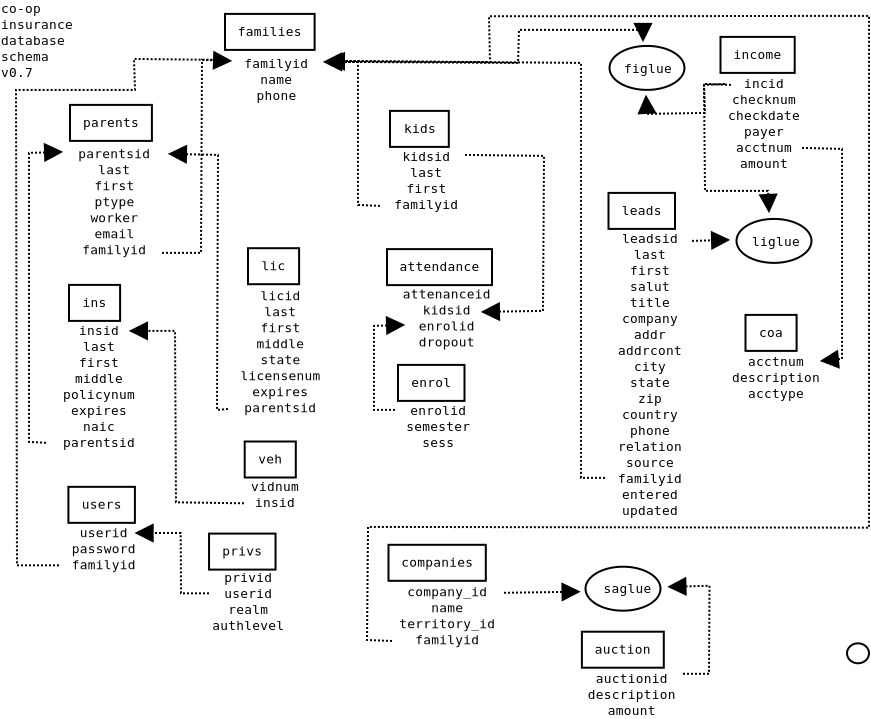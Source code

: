 <?xml version="1.0"?>
<dia:diagram xmlns:dia="http://www.lysator.liu.se/~alla/dia/">
  <dia:layer name="Background" visible="true">
    <dia:object type="ER - Entity" version="0" id="O0">
      <dia:attribute name="obj_pos">
        <dia:point val="19.75,5.65"/>
      </dia:attribute>
      <dia:attribute name="obj_bb">
        <dia:rectangle val="19.7,5.6;23.339,7.5"/>
      </dia:attribute>
      <dia:attribute name="elem_corner">
        <dia:point val="19.75,5.65"/>
      </dia:attribute>
      <dia:attribute name="elem_width">
        <dia:real val="3.539"/>
      </dia:attribute>
      <dia:attribute name="elem_height">
        <dia:real val="1.8"/>
      </dia:attribute>
      <dia:attribute name="border_width">
        <dia:real val="0.1"/>
      </dia:attribute>
      <dia:attribute name="border_color">
        <dia:color val="#000000"/>
      </dia:attribute>
      <dia:attribute name="inner_color">
        <dia:color val="#ffffff"/>
      </dia:attribute>
      <dia:attribute name="name">
        <dia:string>#kids#</dia:string>
      </dia:attribute>
      <dia:attribute name="weak">
        <dia:boolean val="false"/>
      </dia:attribute>
    </dia:object>
    <dia:object type="ER - Entity" version="0" id="O1">
      <dia:attribute name="obj_pos">
        <dia:point val="3.75,5.35"/>
      </dia:attribute>
      <dia:attribute name="obj_bb">
        <dia:rectangle val="3.7,5.3;8.794,7.2"/>
      </dia:attribute>
      <dia:attribute name="elem_corner">
        <dia:point val="3.75,5.35"/>
      </dia:attribute>
      <dia:attribute name="elem_width">
        <dia:real val="4.994"/>
      </dia:attribute>
      <dia:attribute name="elem_height">
        <dia:real val="1.8"/>
      </dia:attribute>
      <dia:attribute name="border_width">
        <dia:real val="0.1"/>
      </dia:attribute>
      <dia:attribute name="border_color">
        <dia:color val="#000000"/>
      </dia:attribute>
      <dia:attribute name="inner_color">
        <dia:color val="#ffffff"/>
      </dia:attribute>
      <dia:attribute name="name">
        <dia:string>#parents#</dia:string>
      </dia:attribute>
      <dia:attribute name="weak">
        <dia:boolean val="false"/>
      </dia:attribute>
    </dia:object>
    <dia:object type="ER - Entity" version="0" id="O2">
      <dia:attribute name="obj_pos">
        <dia:point val="3.7,14.35"/>
      </dia:attribute>
      <dia:attribute name="obj_bb">
        <dia:rectangle val="3.65,14.3;6.804,16.2"/>
      </dia:attribute>
      <dia:attribute name="elem_corner">
        <dia:point val="3.7,14.35"/>
      </dia:attribute>
      <dia:attribute name="elem_width">
        <dia:real val="3.054"/>
      </dia:attribute>
      <dia:attribute name="elem_height">
        <dia:real val="1.8"/>
      </dia:attribute>
      <dia:attribute name="border_width">
        <dia:real val="0.1"/>
      </dia:attribute>
      <dia:attribute name="border_color">
        <dia:color val="#000000"/>
      </dia:attribute>
      <dia:attribute name="inner_color">
        <dia:color val="#ffffff"/>
      </dia:attribute>
      <dia:attribute name="name">
        <dia:string>#ins#</dia:string>
      </dia:attribute>
      <dia:attribute name="weak">
        <dia:boolean val="false"/>
      </dia:attribute>
    </dia:object>
    <dia:object type="ER - Entity" version="0" id="O3">
      <dia:attribute name="obj_pos">
        <dia:point val="12.65,12.515"/>
      </dia:attribute>
      <dia:attribute name="obj_bb">
        <dia:rectangle val="12.6,12.466;15.754,14.366"/>
      </dia:attribute>
      <dia:attribute name="elem_corner">
        <dia:point val="12.65,12.515"/>
      </dia:attribute>
      <dia:attribute name="elem_width">
        <dia:real val="3.054"/>
      </dia:attribute>
      <dia:attribute name="elem_height">
        <dia:real val="1.8"/>
      </dia:attribute>
      <dia:attribute name="border_width">
        <dia:real val="0.1"/>
      </dia:attribute>
      <dia:attribute name="border_color">
        <dia:color val="#000000"/>
      </dia:attribute>
      <dia:attribute name="inner_color">
        <dia:color val="#ffffff"/>
      </dia:attribute>
      <dia:attribute name="name">
        <dia:string>#lic#</dia:string>
      </dia:attribute>
      <dia:attribute name="weak">
        <dia:boolean val="false"/>
      </dia:attribute>
    </dia:object>
    <dia:object type="ER - Entity" version="0" id="O4">
      <dia:attribute name="obj_pos">
        <dia:point val="20.15,18.35"/>
      </dia:attribute>
      <dia:attribute name="obj_bb">
        <dia:rectangle val="20.1,18.3;24.224,20.2"/>
      </dia:attribute>
      <dia:attribute name="elem_corner">
        <dia:point val="20.15,18.35"/>
      </dia:attribute>
      <dia:attribute name="elem_width">
        <dia:real val="4.024"/>
      </dia:attribute>
      <dia:attribute name="elem_height">
        <dia:real val="1.8"/>
      </dia:attribute>
      <dia:attribute name="border_width">
        <dia:real val="0.1"/>
      </dia:attribute>
      <dia:attribute name="border_color">
        <dia:color val="#000000"/>
      </dia:attribute>
      <dia:attribute name="inner_color">
        <dia:color val="#ffffff"/>
      </dia:attribute>
      <dia:attribute name="name">
        <dia:string>#enrol#</dia:string>
      </dia:attribute>
      <dia:attribute name="weak">
        <dia:boolean val="false"/>
      </dia:attribute>
    </dia:object>
    <dia:object type="ER - Entity" version="0" id="O5">
      <dia:attribute name="obj_pos">
        <dia:point val="11.5,0.8"/>
      </dia:attribute>
      <dia:attribute name="obj_bb">
        <dia:rectangle val="11.45,0.75;17.028,2.65"/>
      </dia:attribute>
      <dia:attribute name="elem_corner">
        <dia:point val="11.5,0.8"/>
      </dia:attribute>
      <dia:attribute name="elem_width">
        <dia:real val="5.478"/>
      </dia:attribute>
      <dia:attribute name="elem_height">
        <dia:real val="1.8"/>
      </dia:attribute>
      <dia:attribute name="border_width">
        <dia:real val="0.1"/>
      </dia:attribute>
      <dia:attribute name="border_color">
        <dia:color val="#000000"/>
      </dia:attribute>
      <dia:attribute name="inner_color">
        <dia:color val="#ffffff"/>
      </dia:attribute>
      <dia:attribute name="name">
        <dia:string>#families#</dia:string>
      </dia:attribute>
      <dia:attribute name="weak">
        <dia:boolean val="false"/>
      </dia:attribute>
    </dia:object>
    <dia:object type="Standard - Text" version="0" id="O6">
      <dia:attribute name="obj_pos">
        <dia:point val="4.8,16.2"/>
      </dia:attribute>
      <dia:attribute name="obj_bb">
        <dia:rectangle val="4.75,15.583;4.8,16.383"/>
      </dia:attribute>
      <dia:attribute name="text">
        <dia:composite type="text">
          <dia:attribute name="string">
            <dia:string>##</dia:string>
          </dia:attribute>
          <dia:attribute name="font">
            <dia:font name="Courier"/>
          </dia:attribute>
          <dia:attribute name="height">
            <dia:real val="0.8"/>
          </dia:attribute>
          <dia:attribute name="pos">
            <dia:point val="4.8,16.2"/>
          </dia:attribute>
          <dia:attribute name="color">
            <dia:color val="#000000"/>
          </dia:attribute>
          <dia:attribute name="alignment">
            <dia:enum val="1"/>
          </dia:attribute>
        </dia:composite>
      </dia:attribute>
    </dia:object>
    <dia:object type="Standard - Text" version="0" id="O7">
      <dia:attribute name="obj_pos">
        <dia:point val="5.227,16.15"/>
      </dia:attribute>
      <dia:attribute name="obj_bb">
        <dia:rectangle val="5.177,15.533;5.227,16.333"/>
      </dia:attribute>
      <dia:attribute name="text">
        <dia:composite type="text">
          <dia:attribute name="string">
            <dia:string>##</dia:string>
          </dia:attribute>
          <dia:attribute name="font">
            <dia:font name="Courier"/>
          </dia:attribute>
          <dia:attribute name="height">
            <dia:real val="0.8"/>
          </dia:attribute>
          <dia:attribute name="pos">
            <dia:point val="5.227,16.15"/>
          </dia:attribute>
          <dia:attribute name="color">
            <dia:color val="#000000"/>
          </dia:attribute>
          <dia:attribute name="alignment">
            <dia:enum val="1"/>
          </dia:attribute>
        </dia:composite>
      </dia:attribute>
      <dia:connections>
        <dia:connection handle="0" to="O2" connection="6"/>
      </dia:connections>
    </dia:object>
    <dia:object type="Standard - Text" version="0" id="O8">
      <dia:attribute name="obj_pos">
        <dia:point val="5.2,16.85"/>
      </dia:attribute>
      <dia:attribute name="obj_bb">
        <dia:rectangle val="2.868,16.233;7.482,22.633"/>
      </dia:attribute>
      <dia:attribute name="text">
        <dia:composite type="text">
          <dia:attribute name="string">
            <dia:string>#insid
last
first
middle
policynum
expires
naic
parentsid#</dia:string>
          </dia:attribute>
          <dia:attribute name="font">
            <dia:font name="Courier"/>
          </dia:attribute>
          <dia:attribute name="height">
            <dia:real val="0.8"/>
          </dia:attribute>
          <dia:attribute name="pos">
            <dia:point val="5.2,16.85"/>
          </dia:attribute>
          <dia:attribute name="color">
            <dia:color val="#000000"/>
          </dia:attribute>
          <dia:attribute name="alignment">
            <dia:enum val="1"/>
          </dia:attribute>
        </dia:composite>
      </dia:attribute>
    </dia:object>
    <dia:object type="Standard - Text" version="0" id="O9">
      <dia:attribute name="obj_pos">
        <dia:point val="14.268,15.116"/>
      </dia:attribute>
      <dia:attribute name="obj_bb">
        <dia:rectangle val="11.694,14.498;16.792,20.898"/>
      </dia:attribute>
      <dia:attribute name="text">
        <dia:composite type="text">
          <dia:attribute name="string">
            <dia:string>#licid
last
first
middle
state
licensenum
expires
parentsid#</dia:string>
          </dia:attribute>
          <dia:attribute name="font">
            <dia:font name="Courier"/>
          </dia:attribute>
          <dia:attribute name="height">
            <dia:real val="0.8"/>
          </dia:attribute>
          <dia:attribute name="pos">
            <dia:point val="14.268,15.116"/>
          </dia:attribute>
          <dia:attribute name="color">
            <dia:color val="#000000"/>
          </dia:attribute>
          <dia:attribute name="alignment">
            <dia:enum val="1"/>
          </dia:attribute>
        </dia:composite>
      </dia:attribute>
    </dia:object>
    <dia:object type="Standard - Text" version="0" id="O10">
      <dia:attribute name="obj_pos">
        <dia:point val="22.168,20.85"/>
      </dia:attribute>
      <dia:attribute name="obj_bb">
        <dia:rectangle val="20.079,20.233;24.208,22.633"/>
      </dia:attribute>
      <dia:attribute name="text">
        <dia:composite type="text">
          <dia:attribute name="string">
            <dia:string>#enrolid
semester
sess#</dia:string>
          </dia:attribute>
          <dia:attribute name="font">
            <dia:font name="Courier"/>
          </dia:attribute>
          <dia:attribute name="height">
            <dia:real val="0.8"/>
          </dia:attribute>
          <dia:attribute name="pos">
            <dia:point val="22.168,20.85"/>
          </dia:attribute>
          <dia:attribute name="color">
            <dia:color val="#000000"/>
          </dia:attribute>
          <dia:attribute name="alignment">
            <dia:enum val="1"/>
          </dia:attribute>
        </dia:composite>
      </dia:attribute>
    </dia:object>
    <dia:object type="Standard - Text" version="0" id="O11">
      <dia:attribute name="obj_pos">
        <dia:point val="21.568,8.15"/>
      </dia:attribute>
      <dia:attribute name="obj_bb">
        <dia:rectangle val="19.529,7.533;23.608,10.733"/>
      </dia:attribute>
      <dia:attribute name="text">
        <dia:composite type="text">
          <dia:attribute name="string">
            <dia:string>#kidsid
last
first
familyid#</dia:string>
          </dia:attribute>
          <dia:attribute name="font">
            <dia:font name="Courier"/>
          </dia:attribute>
          <dia:attribute name="height">
            <dia:real val="0.8"/>
          </dia:attribute>
          <dia:attribute name="pos">
            <dia:point val="21.568,8.15"/>
          </dia:attribute>
          <dia:attribute name="color">
            <dia:color val="#000000"/>
          </dia:attribute>
          <dia:attribute name="alignment">
            <dia:enum val="1"/>
          </dia:attribute>
        </dia:composite>
      </dia:attribute>
    </dia:object>
    <dia:object type="Standard - Text" version="0" id="O12">
      <dia:attribute name="obj_pos">
        <dia:point val="12.718,2.65"/>
      </dia:attribute>
      <dia:attribute name="obj_bb">
        <dia:rectangle val="12.668,2.033;12.718,2.833"/>
      </dia:attribute>
      <dia:attribute name="text">
        <dia:composite type="text">
          <dia:attribute name="string">
            <dia:string>##</dia:string>
          </dia:attribute>
          <dia:attribute name="font">
            <dia:font name="Courier"/>
          </dia:attribute>
          <dia:attribute name="height">
            <dia:real val="0.8"/>
          </dia:attribute>
          <dia:attribute name="pos">
            <dia:point val="12.718,2.65"/>
          </dia:attribute>
          <dia:attribute name="color">
            <dia:color val="#000000"/>
          </dia:attribute>
          <dia:attribute name="alignment">
            <dia:enum val="1"/>
          </dia:attribute>
        </dia:composite>
      </dia:attribute>
    </dia:object>
    <dia:object type="Standard - Text" version="0" id="O13">
      <dia:attribute name="obj_pos">
        <dia:point val="14.068,3.5"/>
      </dia:attribute>
      <dia:attribute name="obj_bb">
        <dia:rectangle val="11.979,2.883;16.108,5.283"/>
      </dia:attribute>
      <dia:attribute name="text">
        <dia:composite type="text">
          <dia:attribute name="string">
            <dia:string>#familyid
name
phone#</dia:string>
          </dia:attribute>
          <dia:attribute name="font">
            <dia:font name="Courier"/>
          </dia:attribute>
          <dia:attribute name="height">
            <dia:real val="0.8"/>
          </dia:attribute>
          <dia:attribute name="pos">
            <dia:point val="14.068,3.5"/>
          </dia:attribute>
          <dia:attribute name="color">
            <dia:color val="#000000"/>
          </dia:attribute>
          <dia:attribute name="alignment">
            <dia:enum val="1"/>
          </dia:attribute>
        </dia:composite>
      </dia:attribute>
    </dia:object>
    <dia:object type="Standard - Text" version="0" id="O14">
      <dia:attribute name="obj_pos">
        <dia:point val="5.968,8.016"/>
      </dia:attribute>
      <dia:attribute name="obj_bb">
        <dia:rectangle val="3.637,7.398;8.25,12.998"/>
      </dia:attribute>
      <dia:attribute name="text">
        <dia:composite type="text">
          <dia:attribute name="string">
            <dia:string>#parentsid
last
first
ptype
worker
email
familyid#</dia:string>
          </dia:attribute>
          <dia:attribute name="font">
            <dia:font name="Courier"/>
          </dia:attribute>
          <dia:attribute name="height">
            <dia:real val="0.8"/>
          </dia:attribute>
          <dia:attribute name="pos">
            <dia:point val="5.968,8.016"/>
          </dia:attribute>
          <dia:attribute name="color">
            <dia:color val="#000000"/>
          </dia:attribute>
          <dia:attribute name="alignment">
            <dia:enum val="1"/>
          </dia:attribute>
        </dia:composite>
      </dia:attribute>
    </dia:object>
    <dia:object type="Standard - PolyLine" version="0" id="O15">
      <dia:attribute name="obj_pos">
        <dia:point val="8.35,12.75"/>
      </dia:attribute>
      <dia:attribute name="obj_bb">
        <dia:rectangle val="8.3,2.35;11.85,12.8"/>
      </dia:attribute>
      <dia:attribute name="poly_points">
        <dia:point val="8.35,12.75"/>
        <dia:point val="10.3,12.75"/>
        <dia:point val="10.35,3.1"/>
        <dia:point val="11.8,3.15"/>
      </dia:attribute>
      <dia:attribute name="line_style">
        <dia:enum val="4"/>
      </dia:attribute>
      <dia:attribute name="end_arrow">
        <dia:enum val="3"/>
      </dia:attribute>
      <dia:attribute name="end_arrow_length">
        <dia:real val="0.8"/>
      </dia:attribute>
      <dia:attribute name="end_arrow_width">
        <dia:real val="0.8"/>
      </dia:attribute>
    </dia:object>
    <dia:object type="Standard - PolyLine" version="0" id="O16">
      <dia:attribute name="obj_pos">
        <dia:point val="16.45,3.2"/>
      </dia:attribute>
      <dia:attribute name="obj_bb">
        <dia:rectangle val="16.4,2.4;19.3,10.45"/>
      </dia:attribute>
      <dia:attribute name="poly_points">
        <dia:point val="16.45,3.2"/>
        <dia:point val="18.15,3.2"/>
        <dia:point val="18.15,10.35"/>
        <dia:point val="19.25,10.4"/>
      </dia:attribute>
      <dia:attribute name="line_style">
        <dia:enum val="4"/>
      </dia:attribute>
      <dia:attribute name="start_arrow">
        <dia:enum val="3"/>
      </dia:attribute>
      <dia:attribute name="start_arrow_length">
        <dia:real val="0.8"/>
      </dia:attribute>
      <dia:attribute name="start_arrow_width">
        <dia:real val="0.8"/>
      </dia:attribute>
    </dia:object>
    <dia:object type="Standard - Text" version="0" id="O17">
      <dia:attribute name="obj_pos">
        <dia:point val="5.05,7.6"/>
      </dia:attribute>
      <dia:attribute name="obj_bb">
        <dia:rectangle val="5,6.983;5.05,7.783"/>
      </dia:attribute>
      <dia:attribute name="text">
        <dia:composite type="text">
          <dia:attribute name="string">
            <dia:string>##</dia:string>
          </dia:attribute>
          <dia:attribute name="font">
            <dia:font name="Courier"/>
          </dia:attribute>
          <dia:attribute name="height">
            <dia:real val="0.8"/>
          </dia:attribute>
          <dia:attribute name="pos">
            <dia:point val="5.05,7.6"/>
          </dia:attribute>
          <dia:attribute name="color">
            <dia:color val="#000000"/>
          </dia:attribute>
          <dia:attribute name="alignment">
            <dia:enum val="1"/>
          </dia:attribute>
        </dia:composite>
      </dia:attribute>
    </dia:object>
    <dia:object type="Standard - PolyLine" version="0" id="O18">
      <dia:attribute name="obj_pos">
        <dia:point val="3.35,7.7"/>
      </dia:attribute>
      <dia:attribute name="obj_bb">
        <dia:rectangle val="1.65,6.9;3.4,22.3"/>
      </dia:attribute>
      <dia:attribute name="poly_points">
        <dia:point val="3.35,7.7"/>
        <dia:point val="1.7,7.75"/>
        <dia:point val="1.7,22.2"/>
        <dia:point val="2.65,22.25"/>
      </dia:attribute>
      <dia:attribute name="line_style">
        <dia:enum val="4"/>
      </dia:attribute>
      <dia:attribute name="start_arrow">
        <dia:enum val="3"/>
      </dia:attribute>
      <dia:attribute name="start_arrow_length">
        <dia:real val="0.8"/>
      </dia:attribute>
      <dia:attribute name="start_arrow_width">
        <dia:real val="0.8"/>
      </dia:attribute>
    </dia:object>
    <dia:object type="ER - Entity" version="0" id="O19">
      <dia:attribute name="obj_pos">
        <dia:point val="12.485,22.18"/>
      </dia:attribute>
      <dia:attribute name="obj_bb">
        <dia:rectangle val="12.435,22.13;15.589,24.03"/>
      </dia:attribute>
      <dia:attribute name="elem_corner">
        <dia:point val="12.485,22.18"/>
      </dia:attribute>
      <dia:attribute name="elem_width">
        <dia:real val="3.054"/>
      </dia:attribute>
      <dia:attribute name="elem_height">
        <dia:real val="1.8"/>
      </dia:attribute>
      <dia:attribute name="border_width">
        <dia:real val="0.1"/>
      </dia:attribute>
      <dia:attribute name="border_color">
        <dia:color val="#000000"/>
      </dia:attribute>
      <dia:attribute name="inner_color">
        <dia:color val="#ffffff"/>
      </dia:attribute>
      <dia:attribute name="name">
        <dia:string>#veh#</dia:string>
      </dia:attribute>
      <dia:attribute name="weak">
        <dia:boolean val="false"/>
      </dia:attribute>
    </dia:object>
    <dia:object type="Standard - Text" version="0" id="O20">
      <dia:attribute name="obj_pos">
        <dia:point val="14,24.65"/>
      </dia:attribute>
      <dia:attribute name="obj_bb">
        <dia:rectangle val="12.396,24.033;15.554,25.633"/>
      </dia:attribute>
      <dia:attribute name="text">
        <dia:composite type="text">
          <dia:attribute name="string">
            <dia:string>#vidnum
insid#</dia:string>
          </dia:attribute>
          <dia:attribute name="font">
            <dia:font name="Courier"/>
          </dia:attribute>
          <dia:attribute name="height">
            <dia:real val="0.8"/>
          </dia:attribute>
          <dia:attribute name="pos">
            <dia:point val="14,24.65"/>
          </dia:attribute>
          <dia:attribute name="color">
            <dia:color val="#000000"/>
          </dia:attribute>
          <dia:attribute name="alignment">
            <dia:enum val="1"/>
          </dia:attribute>
        </dia:composite>
      </dia:attribute>
    </dia:object>
    <dia:object type="Standard - PolyLine" version="0" id="O21">
      <dia:attribute name="obj_pos">
        <dia:point val="20.45,16.35"/>
      </dia:attribute>
      <dia:attribute name="obj_bb">
        <dia:rectangle val="18.9,15.55;20.5,20.65"/>
      </dia:attribute>
      <dia:attribute name="poly_points">
        <dia:point val="20.45,16.35"/>
        <dia:point val="18.95,16.4"/>
        <dia:point val="18.95,20.6"/>
        <dia:point val="20,20.6"/>
      </dia:attribute>
      <dia:attribute name="line_style">
        <dia:enum val="4"/>
      </dia:attribute>
      <dia:attribute name="start_arrow">
        <dia:enum val="3"/>
      </dia:attribute>
      <dia:attribute name="start_arrow_length">
        <dia:real val="0.8"/>
      </dia:attribute>
      <dia:attribute name="start_arrow_width">
        <dia:real val="0.8"/>
      </dia:attribute>
    </dia:object>
    <dia:object type="Standard - PolyLine" version="0" id="O22">
      <dia:attribute name="obj_pos">
        <dia:point val="23.5,7.85"/>
      </dia:attribute>
      <dia:attribute name="obj_bb">
        <dia:rectangle val="23.45,7.8;27.5,16.5"/>
      </dia:attribute>
      <dia:attribute name="poly_points">
        <dia:point val="23.5,7.85"/>
        <dia:point val="27.45,7.9"/>
        <dia:point val="27.4,15.65"/>
        <dia:point val="24.35,15.7"/>
      </dia:attribute>
      <dia:attribute name="line_style">
        <dia:enum val="4"/>
      </dia:attribute>
      <dia:attribute name="end_arrow">
        <dia:enum val="3"/>
      </dia:attribute>
      <dia:attribute name="end_arrow_length">
        <dia:real val="0.8"/>
      </dia:attribute>
      <dia:attribute name="end_arrow_width">
        <dia:real val="0.8"/>
      </dia:attribute>
    </dia:object>
    <dia:object type="Standard - PolyLine" version="0" id="O23">
      <dia:attribute name="obj_pos">
        <dia:point val="12.45,25.27"/>
      </dia:attribute>
      <dia:attribute name="obj_bb">
        <dia:rectangle val="6.7,15.85;12.5,25.32"/>
      </dia:attribute>
      <dia:attribute name="poly_points">
        <dia:point val="12.45,25.27"/>
        <dia:point val="9.05,25.22"/>
        <dia:point val="9,16.65"/>
        <dia:point val="6.75,16.65"/>
      </dia:attribute>
      <dia:attribute name="line_style">
        <dia:enum val="4"/>
      </dia:attribute>
      <dia:attribute name="end_arrow">
        <dia:enum val="3"/>
      </dia:attribute>
      <dia:attribute name="end_arrow_length">
        <dia:real val="0.8"/>
      </dia:attribute>
      <dia:attribute name="end_arrow_width">
        <dia:real val="0.8"/>
      </dia:attribute>
    </dia:object>
    <dia:object type="Standard - PolyLine" version="0" id="O24">
      <dia:attribute name="obj_pos">
        <dia:point val="8.7,7.8"/>
      </dia:attribute>
      <dia:attribute name="obj_bb">
        <dia:rectangle val="8.65,7.0;11.75,20.654"/>
      </dia:attribute>
      <dia:attribute name="poly_points">
        <dia:point val="8.7,7.8"/>
        <dia:point val="11.15,7.85"/>
        <dia:point val="11.1,20.6"/>
        <dia:point val="11.7,20.55"/>
      </dia:attribute>
      <dia:attribute name="line_style">
        <dia:enum val="4"/>
      </dia:attribute>
      <dia:attribute name="start_arrow">
        <dia:enum val="3"/>
      </dia:attribute>
      <dia:attribute name="start_arrow_length">
        <dia:real val="0.8"/>
      </dia:attribute>
      <dia:attribute name="start_arrow_width">
        <dia:real val="0.8"/>
      </dia:attribute>
    </dia:object>
    <dia:object type="Standard - Text" version="0" id="O25">
      <dia:attribute name="obj_pos">
        <dia:point val="0.3,0.75"/>
      </dia:attribute>
      <dia:attribute name="obj_bb">
        <dia:rectangle val="0.3,0.133;4.863,4.133"/>
      </dia:attribute>
      <dia:attribute name="text">
        <dia:composite type="text">
          <dia:attribute name="string">
            <dia:string>#co-op
insurance
database
schema
v0.7#</dia:string>
          </dia:attribute>
          <dia:attribute name="font">
            <dia:font name="Courier"/>
          </dia:attribute>
          <dia:attribute name="height">
            <dia:real val="0.8"/>
          </dia:attribute>
          <dia:attribute name="pos">
            <dia:point val="0.3,0.75"/>
          </dia:attribute>
          <dia:attribute name="color">
            <dia:color val="#000000"/>
          </dia:attribute>
          <dia:attribute name="alignment">
            <dia:enum val="0"/>
          </dia:attribute>
        </dia:composite>
      </dia:attribute>
    </dia:object>
    <dia:object type="ER - Entity" version="0" id="O26">
      <dia:attribute name="obj_pos">
        <dia:point val="37.525,15.85"/>
      </dia:attribute>
      <dia:attribute name="obj_bb">
        <dia:rectangle val="37.475,15.8;40.629,17.7"/>
      </dia:attribute>
      <dia:attribute name="elem_corner">
        <dia:point val="37.525,15.85"/>
      </dia:attribute>
      <dia:attribute name="elem_width">
        <dia:real val="3.054"/>
      </dia:attribute>
      <dia:attribute name="elem_height">
        <dia:real val="1.8"/>
      </dia:attribute>
      <dia:attribute name="border_width">
        <dia:real val="0.1"/>
      </dia:attribute>
      <dia:attribute name="border_color">
        <dia:color val="#000000"/>
      </dia:attribute>
      <dia:attribute name="inner_color">
        <dia:color val="#ffffff"/>
      </dia:attribute>
      <dia:attribute name="name">
        <dia:string>#coa#</dia:string>
      </dia:attribute>
      <dia:attribute name="weak">
        <dia:boolean val="false"/>
      </dia:attribute>
    </dia:object>
    <dia:object type="ER - Entity" version="0" id="O27">
      <dia:attribute name="obj_pos">
        <dia:point val="30.675,9.75"/>
      </dia:attribute>
      <dia:attribute name="obj_bb">
        <dia:rectangle val="30.625,9.7;34.749,11.6"/>
      </dia:attribute>
      <dia:attribute name="elem_corner">
        <dia:point val="30.675,9.75"/>
      </dia:attribute>
      <dia:attribute name="elem_width">
        <dia:real val="4.024"/>
      </dia:attribute>
      <dia:attribute name="elem_height">
        <dia:real val="1.8"/>
      </dia:attribute>
      <dia:attribute name="border_width">
        <dia:real val="0.1"/>
      </dia:attribute>
      <dia:attribute name="border_color">
        <dia:color val="#000000"/>
      </dia:attribute>
      <dia:attribute name="inner_color">
        <dia:color val="#ffffff"/>
      </dia:attribute>
      <dia:attribute name="name">
        <dia:string>#leads#</dia:string>
      </dia:attribute>
      <dia:attribute name="weak">
        <dia:boolean val="false"/>
      </dia:attribute>
    </dia:object>
    <dia:object type="ER - Entity" version="0" id="O28">
      <dia:attribute name="obj_pos">
        <dia:point val="36.275,1.95"/>
      </dia:attribute>
      <dia:attribute name="obj_bb">
        <dia:rectangle val="36.225,1.9;40.834,3.8"/>
      </dia:attribute>
      <dia:attribute name="elem_corner">
        <dia:point val="36.275,1.95"/>
      </dia:attribute>
      <dia:attribute name="elem_width">
        <dia:real val="4.509"/>
      </dia:attribute>
      <dia:attribute name="elem_height">
        <dia:real val="1.8"/>
      </dia:attribute>
      <dia:attribute name="border_width">
        <dia:real val="0.1"/>
      </dia:attribute>
      <dia:attribute name="border_color">
        <dia:color val="#000000"/>
      </dia:attribute>
      <dia:attribute name="inner_color">
        <dia:color val="#ffffff"/>
      </dia:attribute>
      <dia:attribute name="name">
        <dia:string>#income#</dia:string>
      </dia:attribute>
      <dia:attribute name="weak">
        <dia:boolean val="false"/>
      </dia:attribute>
    </dia:object>
    <dia:object type="Standard - Text" version="0" id="O29">
      <dia:attribute name="obj_pos">
        <dia:point val="33.1,15.05"/>
      </dia:attribute>
      <dia:attribute name="obj_bb">
        <dia:rectangle val="33.05,14.433;33.1,15.233"/>
      </dia:attribute>
      <dia:attribute name="text">
        <dia:composite type="text">
          <dia:attribute name="string">
            <dia:string>##</dia:string>
          </dia:attribute>
          <dia:attribute name="font">
            <dia:font name="Courier"/>
          </dia:attribute>
          <dia:attribute name="height">
            <dia:real val="0.8"/>
          </dia:attribute>
          <dia:attribute name="pos">
            <dia:point val="33.1,15.05"/>
          </dia:attribute>
          <dia:attribute name="color">
            <dia:color val="#000000"/>
          </dia:attribute>
          <dia:attribute name="alignment">
            <dia:enum val="1"/>
          </dia:attribute>
        </dia:composite>
      </dia:attribute>
    </dia:object>
    <dia:object type="Standard - Text" version="0" id="O30">
      <dia:attribute name="obj_pos">
        <dia:point val="38.45,4.5"/>
      </dia:attribute>
      <dia:attribute name="obj_bb">
        <dia:rectangle val="36.118,3.883;40.732,8.683"/>
      </dia:attribute>
      <dia:attribute name="text">
        <dia:composite type="text">
          <dia:attribute name="string">
            <dia:string>#incid
checknum
checkdate
payer
acctnum
amount#</dia:string>
          </dia:attribute>
          <dia:attribute name="font">
            <dia:font name="Courier"/>
          </dia:attribute>
          <dia:attribute name="height">
            <dia:real val="0.8"/>
          </dia:attribute>
          <dia:attribute name="pos">
            <dia:point val="38.45,4.5"/>
          </dia:attribute>
          <dia:attribute name="color">
            <dia:color val="#000000"/>
          </dia:attribute>
          <dia:attribute name="alignment">
            <dia:enum val="1"/>
          </dia:attribute>
        </dia:composite>
      </dia:attribute>
    </dia:object>
    <dia:object type="Standard - Text" version="0" id="O31">
      <dia:attribute name="obj_pos">
        <dia:point val="39.05,18.4"/>
      </dia:attribute>
      <dia:attribute name="obj_bb">
        <dia:rectangle val="36.234,17.783;41.816,20.183"/>
      </dia:attribute>
      <dia:attribute name="text">
        <dia:composite type="text">
          <dia:attribute name="string">
            <dia:string>#acctnum
description
acctype#</dia:string>
          </dia:attribute>
          <dia:attribute name="font">
            <dia:font name="Courier"/>
          </dia:attribute>
          <dia:attribute name="height">
            <dia:real val="0.8"/>
          </dia:attribute>
          <dia:attribute name="pos">
            <dia:point val="39.05,18.4"/>
          </dia:attribute>
          <dia:attribute name="color">
            <dia:color val="#000000"/>
          </dia:attribute>
          <dia:attribute name="alignment">
            <dia:enum val="1"/>
          </dia:attribute>
        </dia:composite>
      </dia:attribute>
    </dia:object>
    <dia:object type="Standard - Ellipse" version="0" id="O32">
      <dia:attribute name="obj_pos">
        <dia:point val="37.075,11.05"/>
      </dia:attribute>
      <dia:attribute name="obj_bb">
        <dia:rectangle val="37.025,11;40.875,13.3"/>
      </dia:attribute>
      <dia:attribute name="elem_corner">
        <dia:point val="37.075,11.05"/>
      </dia:attribute>
      <dia:attribute name="elem_width">
        <dia:real val="3.75"/>
      </dia:attribute>
      <dia:attribute name="elem_height">
        <dia:real val="2.2"/>
      </dia:attribute>
    </dia:object>
    <dia:object type="Standard - Text" version="0" id="O33">
      <dia:attribute name="obj_pos">
        <dia:point val="39.05,12.4"/>
      </dia:attribute>
      <dia:attribute name="obj_bb">
        <dia:rectangle val="37.496,11.783;40.604,12.583"/>
      </dia:attribute>
      <dia:attribute name="text">
        <dia:composite type="text">
          <dia:attribute name="string">
            <dia:string>#liglue#</dia:string>
          </dia:attribute>
          <dia:attribute name="font">
            <dia:font name="Courier"/>
          </dia:attribute>
          <dia:attribute name="height">
            <dia:real val="0.8"/>
          </dia:attribute>
          <dia:attribute name="pos">
            <dia:point val="39.05,12.4"/>
          </dia:attribute>
          <dia:attribute name="color">
            <dia:color val="#000000"/>
          </dia:attribute>
          <dia:attribute name="alignment">
            <dia:enum val="1"/>
          </dia:attribute>
        </dia:composite>
      </dia:attribute>
    </dia:object>
    <dia:object type="Standard - Ellipse" version="0" id="O34">
      <dia:attribute name="obj_pos">
        <dia:point val="30.725,2.4"/>
      </dia:attribute>
      <dia:attribute name="obj_bb">
        <dia:rectangle val="30.675,2.35;34.525,4.65"/>
      </dia:attribute>
      <dia:attribute name="elem_corner">
        <dia:point val="30.725,2.4"/>
      </dia:attribute>
      <dia:attribute name="elem_width">
        <dia:real val="3.75"/>
      </dia:attribute>
      <dia:attribute name="elem_height">
        <dia:real val="2.2"/>
      </dia:attribute>
    </dia:object>
    <dia:object type="Standard - Text" version="0" id="O35">
      <dia:attribute name="obj_pos">
        <dia:point val="32.65,3.75"/>
      </dia:attribute>
      <dia:attribute name="obj_bb">
        <dia:rectangle val="31.046,3.133;34.204,3.933"/>
      </dia:attribute>
      <dia:attribute name="text">
        <dia:composite type="text">
          <dia:attribute name="string">
            <dia:string>#figlue#</dia:string>
          </dia:attribute>
          <dia:attribute name="font">
            <dia:font name="Courier"/>
          </dia:attribute>
          <dia:attribute name="height">
            <dia:real val="0.8"/>
          </dia:attribute>
          <dia:attribute name="pos">
            <dia:point val="32.65,3.75"/>
          </dia:attribute>
          <dia:attribute name="color">
            <dia:color val="#000000"/>
          </dia:attribute>
          <dia:attribute name="alignment">
            <dia:enum val="1"/>
          </dia:attribute>
        </dia:composite>
      </dia:attribute>
    </dia:object>
    <dia:object type="Standard - Text" version="0" id="O36">
      <dia:attribute name="obj_pos">
        <dia:point val="32.75,12.25"/>
      </dia:attribute>
      <dia:attribute name="obj_bb">
        <dia:rectangle val="30.661,11.633;34.789,26.033"/>
      </dia:attribute>
      <dia:attribute name="text">
        <dia:composite type="text">
          <dia:attribute name="string">
            <dia:string>#leadsid
last
first
salut
title
company
addr
addrcont
city
state
zip
country
phone
relation
source
familyid
entered
updated#</dia:string>
          </dia:attribute>
          <dia:attribute name="font">
            <dia:font name="Courier"/>
          </dia:attribute>
          <dia:attribute name="height">
            <dia:real val="0.8"/>
          </dia:attribute>
          <dia:attribute name="pos">
            <dia:point val="32.75,12.25"/>
          </dia:attribute>
          <dia:attribute name="color">
            <dia:color val="#000000"/>
          </dia:attribute>
          <dia:attribute name="alignment">
            <dia:enum val="1"/>
          </dia:attribute>
        </dia:composite>
      </dia:attribute>
    </dia:object>
    <dia:object type="Standard - PolyLine" version="0" id="O37">
      <dia:attribute name="obj_pos">
        <dia:point val="40.35,7.5"/>
      </dia:attribute>
      <dia:attribute name="obj_bb">
        <dia:rectangle val="40.3,7.45;42.4,18.946"/>
      </dia:attribute>
      <dia:attribute name="poly_points">
        <dia:point val="40.35,7.5"/>
        <dia:point val="42.35,7.55"/>
        <dia:point val="42.35,18.05"/>
        <dia:point val="41.3,18.15"/>
      </dia:attribute>
      <dia:attribute name="line_style">
        <dia:enum val="4"/>
      </dia:attribute>
      <dia:attribute name="end_arrow">
        <dia:enum val="3"/>
      </dia:attribute>
      <dia:attribute name="end_arrow_length">
        <dia:real val="0.8"/>
      </dia:attribute>
      <dia:attribute name="end_arrow_width">
        <dia:real val="0.8"/>
      </dia:attribute>
    </dia:object>
    <dia:object type="Standard - PolyLine" version="0" id="O38">
      <dia:attribute name="obj_pos">
        <dia:point val="30.5,24"/>
      </dia:attribute>
      <dia:attribute name="obj_bb">
        <dia:rectangle val="17.2,3.1;30.55,24.05"/>
      </dia:attribute>
      <dia:attribute name="poly_points">
        <dia:point val="30.5,24"/>
        <dia:point val="29.3,24"/>
        <dia:point val="29.3,3.25"/>
        <dia:point val="17.25,3.15"/>
      </dia:attribute>
      <dia:attribute name="line_style">
        <dia:enum val="4"/>
      </dia:attribute>
    </dia:object>
    <dia:object type="Standard - PolyLine" version="0" id="O39">
      <dia:attribute name="obj_pos">
        <dia:point val="36.8,4.35"/>
      </dia:attribute>
      <dia:attribute name="obj_bb">
        <dia:rectangle val="31.751,4.248;36.85,5.851"/>
      </dia:attribute>
      <dia:attribute name="poly_points">
        <dia:point val="36.8,4.35"/>
        <dia:point val="35.45,4.3"/>
        <dia:point val="35.5,5.75"/>
        <dia:point val="32.6,5.8"/>
        <dia:point val="32.55,4.9"/>
      </dia:attribute>
      <dia:attribute name="line_style">
        <dia:enum val="4"/>
      </dia:attribute>
      <dia:attribute name="end_arrow">
        <dia:enum val="3"/>
      </dia:attribute>
      <dia:attribute name="end_arrow_length">
        <dia:real val="0.8"/>
      </dia:attribute>
      <dia:attribute name="end_arrow_width">
        <dia:real val="0.8"/>
      </dia:attribute>
    </dia:object>
    <dia:object type="Standard - PolyLine" version="0" id="O40">
      <dia:attribute name="obj_pos">
        <dia:point val="17.25,3.2"/>
      </dia:attribute>
      <dia:attribute name="obj_bb">
        <dia:rectangle val="17.2,1.55;33.2,3.3"/>
      </dia:attribute>
      <dia:attribute name="poly_points">
        <dia:point val="17.25,3.2"/>
        <dia:point val="26.15,3.25"/>
        <dia:point val="26.2,1.6"/>
        <dia:point val="32.4,1.6"/>
        <dia:point val="32.4,2.15"/>
      </dia:attribute>
      <dia:attribute name="line_style">
        <dia:enum val="4"/>
      </dia:attribute>
      <dia:attribute name="end_arrow">
        <dia:enum val="3"/>
      </dia:attribute>
      <dia:attribute name="end_arrow_length">
        <dia:real val="0.8"/>
      </dia:attribute>
      <dia:attribute name="end_arrow_width">
        <dia:real val="0.8"/>
      </dia:attribute>
    </dia:object>
    <dia:object type="Standard - PolyLine" version="0" id="O41">
      <dia:attribute name="obj_pos">
        <dia:point val="34.85,12.15"/>
      </dia:attribute>
      <dia:attribute name="obj_bb">
        <dia:rectangle val="34.8,11.3;36.75,12.9"/>
      </dia:attribute>
      <dia:attribute name="poly_points">
        <dia:point val="34.85,12.15"/>
        <dia:point val="36.7,12.1"/>
      </dia:attribute>
      <dia:attribute name="line_style">
        <dia:enum val="4"/>
      </dia:attribute>
      <dia:attribute name="end_arrow">
        <dia:enum val="3"/>
      </dia:attribute>
      <dia:attribute name="end_arrow_length">
        <dia:real val="0.8"/>
      </dia:attribute>
      <dia:attribute name="end_arrow_width">
        <dia:real val="0.8"/>
      </dia:attribute>
    </dia:object>
    <dia:object type="Standard - PolyLine" version="0" id="O42">
      <dia:attribute name="obj_pos">
        <dia:point val="38.7,10.7"/>
      </dia:attribute>
      <dia:attribute name="obj_bb">
        <dia:rectangle val="35.4,4.25;39.499,10.738"/>
      </dia:attribute>
      <dia:attribute name="poly_points">
        <dia:point val="38.7,10.7"/>
        <dia:point val="38.65,9.65"/>
        <dia:point val="35.5,9.65"/>
        <dia:point val="35.45,4.35"/>
        <dia:point val="36.6,4.3"/>
      </dia:attribute>
      <dia:attribute name="line_style">
        <dia:enum val="4"/>
      </dia:attribute>
      <dia:attribute name="start_arrow">
        <dia:enum val="3"/>
      </dia:attribute>
      <dia:attribute name="start_arrow_length">
        <dia:real val="0.8"/>
      </dia:attribute>
      <dia:attribute name="start_arrow_width">
        <dia:real val="0.8"/>
      </dia:attribute>
    </dia:object>
    <dia:object type="ER - Entity" version="0" id="O43">
      <dia:attribute name="obj_pos">
        <dia:point val="19.6,12.56"/>
      </dia:attribute>
      <dia:attribute name="obj_bb">
        <dia:rectangle val="19.55,12.51;26.098,14.41"/>
      </dia:attribute>
      <dia:attribute name="elem_corner">
        <dia:point val="19.6,12.56"/>
      </dia:attribute>
      <dia:attribute name="elem_width">
        <dia:real val="6.448"/>
      </dia:attribute>
      <dia:attribute name="elem_height">
        <dia:real val="1.8"/>
      </dia:attribute>
      <dia:attribute name="border_width">
        <dia:real val="0.1"/>
      </dia:attribute>
      <dia:attribute name="border_color">
        <dia:color val="#000000"/>
      </dia:attribute>
      <dia:attribute name="inner_color">
        <dia:color val="#ffffff"/>
      </dia:attribute>
      <dia:attribute name="name">
        <dia:string>#attendance#</dia:string>
      </dia:attribute>
      <dia:attribute name="weak">
        <dia:boolean val="false"/>
      </dia:attribute>
    </dia:object>
    <dia:object type="Standard - Text" version="0" id="O44">
      <dia:attribute name="obj_pos">
        <dia:point val="22.589,15.027"/>
      </dia:attribute>
      <dia:attribute name="obj_bb">
        <dia:rectangle val="19.773,14.41;25.356,17.61"/>
      </dia:attribute>
      <dia:attribute name="text">
        <dia:composite type="text">
          <dia:attribute name="string">
            <dia:string>#attenanceid
kidsid
enrolid
dropout#</dia:string>
          </dia:attribute>
          <dia:attribute name="font">
            <dia:font name="Courier"/>
          </dia:attribute>
          <dia:attribute name="height">
            <dia:real val="0.8"/>
          </dia:attribute>
          <dia:attribute name="pos">
            <dia:point val="22.589,15.027"/>
          </dia:attribute>
          <dia:attribute name="color">
            <dia:color val="#000000"/>
          </dia:attribute>
          <dia:attribute name="alignment">
            <dia:enum val="1"/>
          </dia:attribute>
        </dia:composite>
      </dia:attribute>
    </dia:object>
    <dia:object type="ER - Entity" version="0" id="O45">
      <dia:attribute name="obj_pos">
        <dia:point val="3.67,24.447"/>
      </dia:attribute>
      <dia:attribute name="obj_bb">
        <dia:rectangle val="3.62,24.397;7.744,26.297"/>
      </dia:attribute>
      <dia:attribute name="elem_corner">
        <dia:point val="3.67,24.447"/>
      </dia:attribute>
      <dia:attribute name="elem_width">
        <dia:real val="4.024"/>
      </dia:attribute>
      <dia:attribute name="elem_height">
        <dia:real val="1.8"/>
      </dia:attribute>
      <dia:attribute name="border_width">
        <dia:real val="0.1"/>
      </dia:attribute>
      <dia:attribute name="border_color">
        <dia:color val="#000000"/>
      </dia:attribute>
      <dia:attribute name="inner_color">
        <dia:color val="#ffffff"/>
      </dia:attribute>
      <dia:attribute name="name">
        <dia:string>#users#</dia:string>
      </dia:attribute>
      <dia:attribute name="weak">
        <dia:boolean val="false"/>
      </dia:attribute>
    </dia:object>
    <dia:object type="Standard - Text" version="0" id="O46">
      <dia:attribute name="obj_pos">
        <dia:point val="5.435,26.967"/>
      </dia:attribute>
      <dia:attribute name="obj_bb">
        <dia:rectangle val="3.346,26.35;7.474,28.75"/>
      </dia:attribute>
      <dia:attribute name="text">
        <dia:composite type="text">
          <dia:attribute name="string">
            <dia:string>#userid
password
familyid#</dia:string>
          </dia:attribute>
          <dia:attribute name="font">
            <dia:font name="Courier"/>
          </dia:attribute>
          <dia:attribute name="height">
            <dia:real val="0.8"/>
          </dia:attribute>
          <dia:attribute name="pos">
            <dia:point val="5.435,26.967"/>
          </dia:attribute>
          <dia:attribute name="color">
            <dia:color val="#000000"/>
          </dia:attribute>
          <dia:attribute name="alignment">
            <dia:enum val="1"/>
          </dia:attribute>
        </dia:composite>
      </dia:attribute>
    </dia:object>
    <dia:object type="Standard - PolyLine" version="0" id="O47">
      <dia:attribute name="obj_pos">
        <dia:point val="3.2,28.37"/>
      </dia:attribute>
      <dia:attribute name="obj_bb">
        <dia:rectangle val="1.0,3.002;11.55,28.42"/>
      </dia:attribute>
      <dia:attribute name="poly_points">
        <dia:point val="3.2,28.37"/>
        <dia:point val="1.1,28.37"/>
        <dia:point val="1.05,4.602"/>
        <dia:point val="7,4.602"/>
        <dia:point val="6.95,3.052"/>
        <dia:point val="11.5,3.102"/>
      </dia:attribute>
      <dia:attribute name="line_style">
        <dia:enum val="4"/>
      </dia:attribute>
    </dia:object>
    <dia:object type="Standard - Ellipse" version="0" id="O48">
      <dia:attribute name="obj_pos">
        <dia:point val="42.6,32.27"/>
      </dia:attribute>
      <dia:attribute name="obj_bb">
        <dia:rectangle val="42.55,32.22;43.75,33.32"/>
      </dia:attribute>
      <dia:attribute name="elem_corner">
        <dia:point val="42.6,32.27"/>
      </dia:attribute>
      <dia:attribute name="elem_width">
        <dia:real val="1.1"/>
      </dia:attribute>
      <dia:attribute name="elem_height">
        <dia:real val="1"/>
      </dia:attribute>
    </dia:object>
    <dia:object type="ER - Entity" version="0" id="O49">
      <dia:attribute name="obj_pos">
        <dia:point val="10.702,26.785"/>
      </dia:attribute>
      <dia:attribute name="obj_bb">
        <dia:rectangle val="10.652,26.735;14.776,28.635"/>
      </dia:attribute>
      <dia:attribute name="elem_corner">
        <dia:point val="10.702,26.785"/>
      </dia:attribute>
      <dia:attribute name="elem_width">
        <dia:real val="4.024"/>
      </dia:attribute>
      <dia:attribute name="elem_height">
        <dia:real val="1.8"/>
      </dia:attribute>
      <dia:attribute name="border_width">
        <dia:real val="0.1"/>
      </dia:attribute>
      <dia:attribute name="border_color">
        <dia:color val="#000000"/>
      </dia:attribute>
      <dia:attribute name="inner_color">
        <dia:color val="#ffffff"/>
      </dia:attribute>
      <dia:attribute name="name">
        <dia:string>#privs#</dia:string>
      </dia:attribute>
      <dia:attribute name="weak">
        <dia:boolean val="false"/>
      </dia:attribute>
    </dia:object>
    <dia:object type="Standard - Text" version="0" id="O50">
      <dia:attribute name="obj_pos">
        <dia:point val="12.667,29.205"/>
      </dia:attribute>
      <dia:attribute name="obj_bb">
        <dia:rectangle val="10.335,28.588;14.948,31.788"/>
      </dia:attribute>
      <dia:attribute name="text">
        <dia:composite type="text">
          <dia:attribute name="string">
            <dia:string>#privid
userid
realm
authlevel#</dia:string>
          </dia:attribute>
          <dia:attribute name="font">
            <dia:font name="Courier"/>
          </dia:attribute>
          <dia:attribute name="height">
            <dia:real val="0.8"/>
          </dia:attribute>
          <dia:attribute name="pos">
            <dia:point val="12.667,29.205"/>
          </dia:attribute>
          <dia:attribute name="color">
            <dia:color val="#000000"/>
          </dia:attribute>
          <dia:attribute name="alignment">
            <dia:enum val="1"/>
          </dia:attribute>
        </dia:composite>
      </dia:attribute>
    </dia:object>
    <dia:object type="Standard - PolyLine" version="0" id="O51">
      <dia:attribute name="obj_pos">
        <dia:point val="10.7,29.77"/>
      </dia:attribute>
      <dia:attribute name="obj_bb">
        <dia:rectangle val="6.985,25.955;10.75,29.82"/>
      </dia:attribute>
      <dia:attribute name="poly_points">
        <dia:point val="10.7,29.77"/>
        <dia:point val="9.3,29.77"/>
        <dia:point val="9.285,26.755"/>
        <dia:point val="7.035,26.755"/>
      </dia:attribute>
      <dia:attribute name="line_style">
        <dia:enum val="4"/>
      </dia:attribute>
      <dia:attribute name="end_arrow">
        <dia:enum val="3"/>
      </dia:attribute>
      <dia:attribute name="end_arrow_length">
        <dia:real val="0.8"/>
      </dia:attribute>
      <dia:attribute name="end_arrow_width">
        <dia:real val="0.8"/>
      </dia:attribute>
    </dia:object>
    <dia:object type="ER - Entity" version="0" id="O52">
      <dia:attribute name="obj_pos">
        <dia:point val="19.675,27.345"/>
      </dia:attribute>
      <dia:attribute name="obj_bb">
        <dia:rectangle val="19.625,27.295;25.688,29.195"/>
      </dia:attribute>
      <dia:attribute name="elem_corner">
        <dia:point val="19.675,27.345"/>
      </dia:attribute>
      <dia:attribute name="elem_width">
        <dia:real val="5.963"/>
      </dia:attribute>
      <dia:attribute name="elem_height">
        <dia:real val="1.8"/>
      </dia:attribute>
      <dia:attribute name="border_width">
        <dia:real val="0.1"/>
      </dia:attribute>
      <dia:attribute name="border_color">
        <dia:color val="#000000"/>
      </dia:attribute>
      <dia:attribute name="inner_color">
        <dia:color val="#ffffff"/>
      </dia:attribute>
      <dia:attribute name="name">
        <dia:string>#companies#</dia:string>
      </dia:attribute>
      <dia:attribute name="weak">
        <dia:boolean val="false"/>
      </dia:attribute>
    </dia:object>
    <dia:object type="Standard - Text" version="0" id="O53">
      <dia:attribute name="obj_pos">
        <dia:point val="22.614,29.912"/>
      </dia:attribute>
      <dia:attribute name="obj_bb">
        <dia:rectangle val="19.605,29.295;25.623,32.495"/>
      </dia:attribute>
      <dia:attribute name="text">
        <dia:composite type="text">
          <dia:attribute name="string">
            <dia:string>#company_id
name
territory_id
familyid#</dia:string>
          </dia:attribute>
          <dia:attribute name="font">
            <dia:font name="Courier"/>
          </dia:attribute>
          <dia:attribute name="height">
            <dia:real val="0.8"/>
          </dia:attribute>
          <dia:attribute name="pos">
            <dia:point val="22.614,29.912"/>
          </dia:attribute>
          <dia:attribute name="color">
            <dia:color val="#000000"/>
          </dia:attribute>
          <dia:attribute name="alignment">
            <dia:enum val="1"/>
          </dia:attribute>
        </dia:composite>
      </dia:attribute>
    </dia:object>
    <dia:object type="Standard - Ellipse" version="0" id="O54">
      <dia:attribute name="obj_pos">
        <dia:point val="29.525,28.44"/>
      </dia:attribute>
      <dia:attribute name="obj_bb">
        <dia:rectangle val="29.475,28.39;33.325,30.69"/>
      </dia:attribute>
      <dia:attribute name="elem_corner">
        <dia:point val="29.525,28.44"/>
      </dia:attribute>
      <dia:attribute name="elem_width">
        <dia:real val="3.75"/>
      </dia:attribute>
      <dia:attribute name="elem_height">
        <dia:real val="2.2"/>
      </dia:attribute>
    </dia:object>
    <dia:object type="Standard - Text" version="0" id="O55">
      <dia:attribute name="obj_pos">
        <dia:point val="31.629,29.757"/>
      </dia:attribute>
      <dia:attribute name="obj_bb">
        <dia:rectangle val="30.075,29.14;33.184,29.94"/>
      </dia:attribute>
      <dia:attribute name="text">
        <dia:composite type="text">
          <dia:attribute name="string">
            <dia:string>#saglue#</dia:string>
          </dia:attribute>
          <dia:attribute name="font">
            <dia:font name="Courier"/>
          </dia:attribute>
          <dia:attribute name="height">
            <dia:real val="0.8"/>
          </dia:attribute>
          <dia:attribute name="pos">
            <dia:point val="31.629,29.757"/>
          </dia:attribute>
          <dia:attribute name="color">
            <dia:color val="#000000"/>
          </dia:attribute>
          <dia:attribute name="alignment">
            <dia:enum val="1"/>
          </dia:attribute>
        </dia:composite>
      </dia:attribute>
    </dia:object>
    <dia:object type="ER - Entity" version="0" id="O56">
      <dia:attribute name="obj_pos">
        <dia:point val="29.345,31.69"/>
      </dia:attribute>
      <dia:attribute name="obj_bb">
        <dia:rectangle val="29.295,31.64;34.388,33.54"/>
      </dia:attribute>
      <dia:attribute name="elem_corner">
        <dia:point val="29.345,31.69"/>
      </dia:attribute>
      <dia:attribute name="elem_width">
        <dia:real val="4.994"/>
      </dia:attribute>
      <dia:attribute name="elem_height">
        <dia:real val="1.8"/>
      </dia:attribute>
      <dia:attribute name="border_width">
        <dia:real val="0.1"/>
      </dia:attribute>
      <dia:attribute name="border_color">
        <dia:color val="#000000"/>
      </dia:attribute>
      <dia:attribute name="inner_color">
        <dia:color val="#ffffff"/>
      </dia:attribute>
      <dia:attribute name="name">
        <dia:string>#auction#</dia:string>
      </dia:attribute>
      <dia:attribute name="weak">
        <dia:boolean val="false"/>
      </dia:attribute>
    </dia:object>
    <dia:object type="Standard - Text" version="0" id="O57">
      <dia:attribute name="obj_pos">
        <dia:point val="31.834,34.257"/>
      </dia:attribute>
      <dia:attribute name="obj_bb">
        <dia:rectangle val="29.067,33.64;34.6,36.04"/>
      </dia:attribute>
      <dia:attribute name="text">
        <dia:composite type="text">
          <dia:attribute name="string">
            <dia:string>#auctionid
description
amount#</dia:string>
          </dia:attribute>
          <dia:attribute name="font">
            <dia:font name="Courier"/>
          </dia:attribute>
          <dia:attribute name="height">
            <dia:real val="0.8"/>
          </dia:attribute>
          <dia:attribute name="pos">
            <dia:point val="31.834,34.257"/>
          </dia:attribute>
          <dia:attribute name="color">
            <dia:color val="#000000"/>
          </dia:attribute>
          <dia:attribute name="alignment">
            <dia:enum val="1"/>
          </dia:attribute>
        </dia:composite>
      </dia:attribute>
    </dia:object>
    <dia:object type="Standard - PolyLine" version="0" id="O58">
      <dia:attribute name="obj_pos">
        <dia:point val="25.45,29.745"/>
      </dia:attribute>
      <dia:attribute name="obj_bb">
        <dia:rectangle val="25.4,28.89;29.275,30.49"/>
      </dia:attribute>
      <dia:attribute name="poly_points">
        <dia:point val="25.45,29.745"/>
        <dia:point val="29.225,29.69"/>
      </dia:attribute>
      <dia:attribute name="line_style">
        <dia:enum val="4"/>
      </dia:attribute>
      <dia:attribute name="end_arrow">
        <dia:enum val="3"/>
      </dia:attribute>
      <dia:attribute name="end_arrow_length">
        <dia:real val="0.8"/>
      </dia:attribute>
      <dia:attribute name="end_arrow_width">
        <dia:real val="0.8"/>
      </dia:attribute>
    </dia:object>
    <dia:object type="Standard - PolyLine" version="0" id="O59">
      <dia:attribute name="obj_pos">
        <dia:point val="34.4,33.795"/>
      </dia:attribute>
      <dia:attribute name="obj_bb">
        <dia:rectangle val="33.625,28.644;35.775,33.845"/>
      </dia:attribute>
      <dia:attribute name="poly_points">
        <dia:point val="34.4,33.795"/>
        <dia:point val="35.7,33.795"/>
        <dia:point val="35.725,29.394"/>
        <dia:point val="33.675,29.444"/>
      </dia:attribute>
      <dia:attribute name="line_style">
        <dia:enum val="4"/>
      </dia:attribute>
      <dia:attribute name="end_arrow">
        <dia:enum val="3"/>
      </dia:attribute>
      <dia:attribute name="end_arrow_length">
        <dia:real val="0.8"/>
      </dia:attribute>
      <dia:attribute name="end_arrow_width">
        <dia:real val="0.8"/>
      </dia:attribute>
    </dia:object>
    <dia:object type="Standard - PolyLine" version="0" id="O60">
      <dia:attribute name="obj_pos">
        <dia:point val="19.85,32.155"/>
      </dia:attribute>
      <dia:attribute name="obj_bb">
        <dia:rectangle val="16.55,0.85;43.75,32.205"/>
      </dia:attribute>
      <dia:attribute name="poly_points">
        <dia:point val="19.85,32.155"/>
        <dia:point val="18.6,32.105"/>
        <dia:point val="18.65,26.45"/>
        <dia:point val="43.7,26.49"/>
        <dia:point val="43.7,0.9"/>
        <dia:point val="24.7,0.917"/>
        <dia:point val="24.75,3.217"/>
        <dia:point val="16.6,3.167"/>
      </dia:attribute>
      <dia:attribute name="line_style">
        <dia:enum val="4"/>
      </dia:attribute>
      <dia:attribute name="end_arrow">
        <dia:enum val="3"/>
      </dia:attribute>
      <dia:attribute name="end_arrow_length">
        <dia:real val="0.8"/>
      </dia:attribute>
      <dia:attribute name="end_arrow_width">
        <dia:real val="0.8"/>
      </dia:attribute>
    </dia:object>
  </dia:layer>
</dia:diagram>
